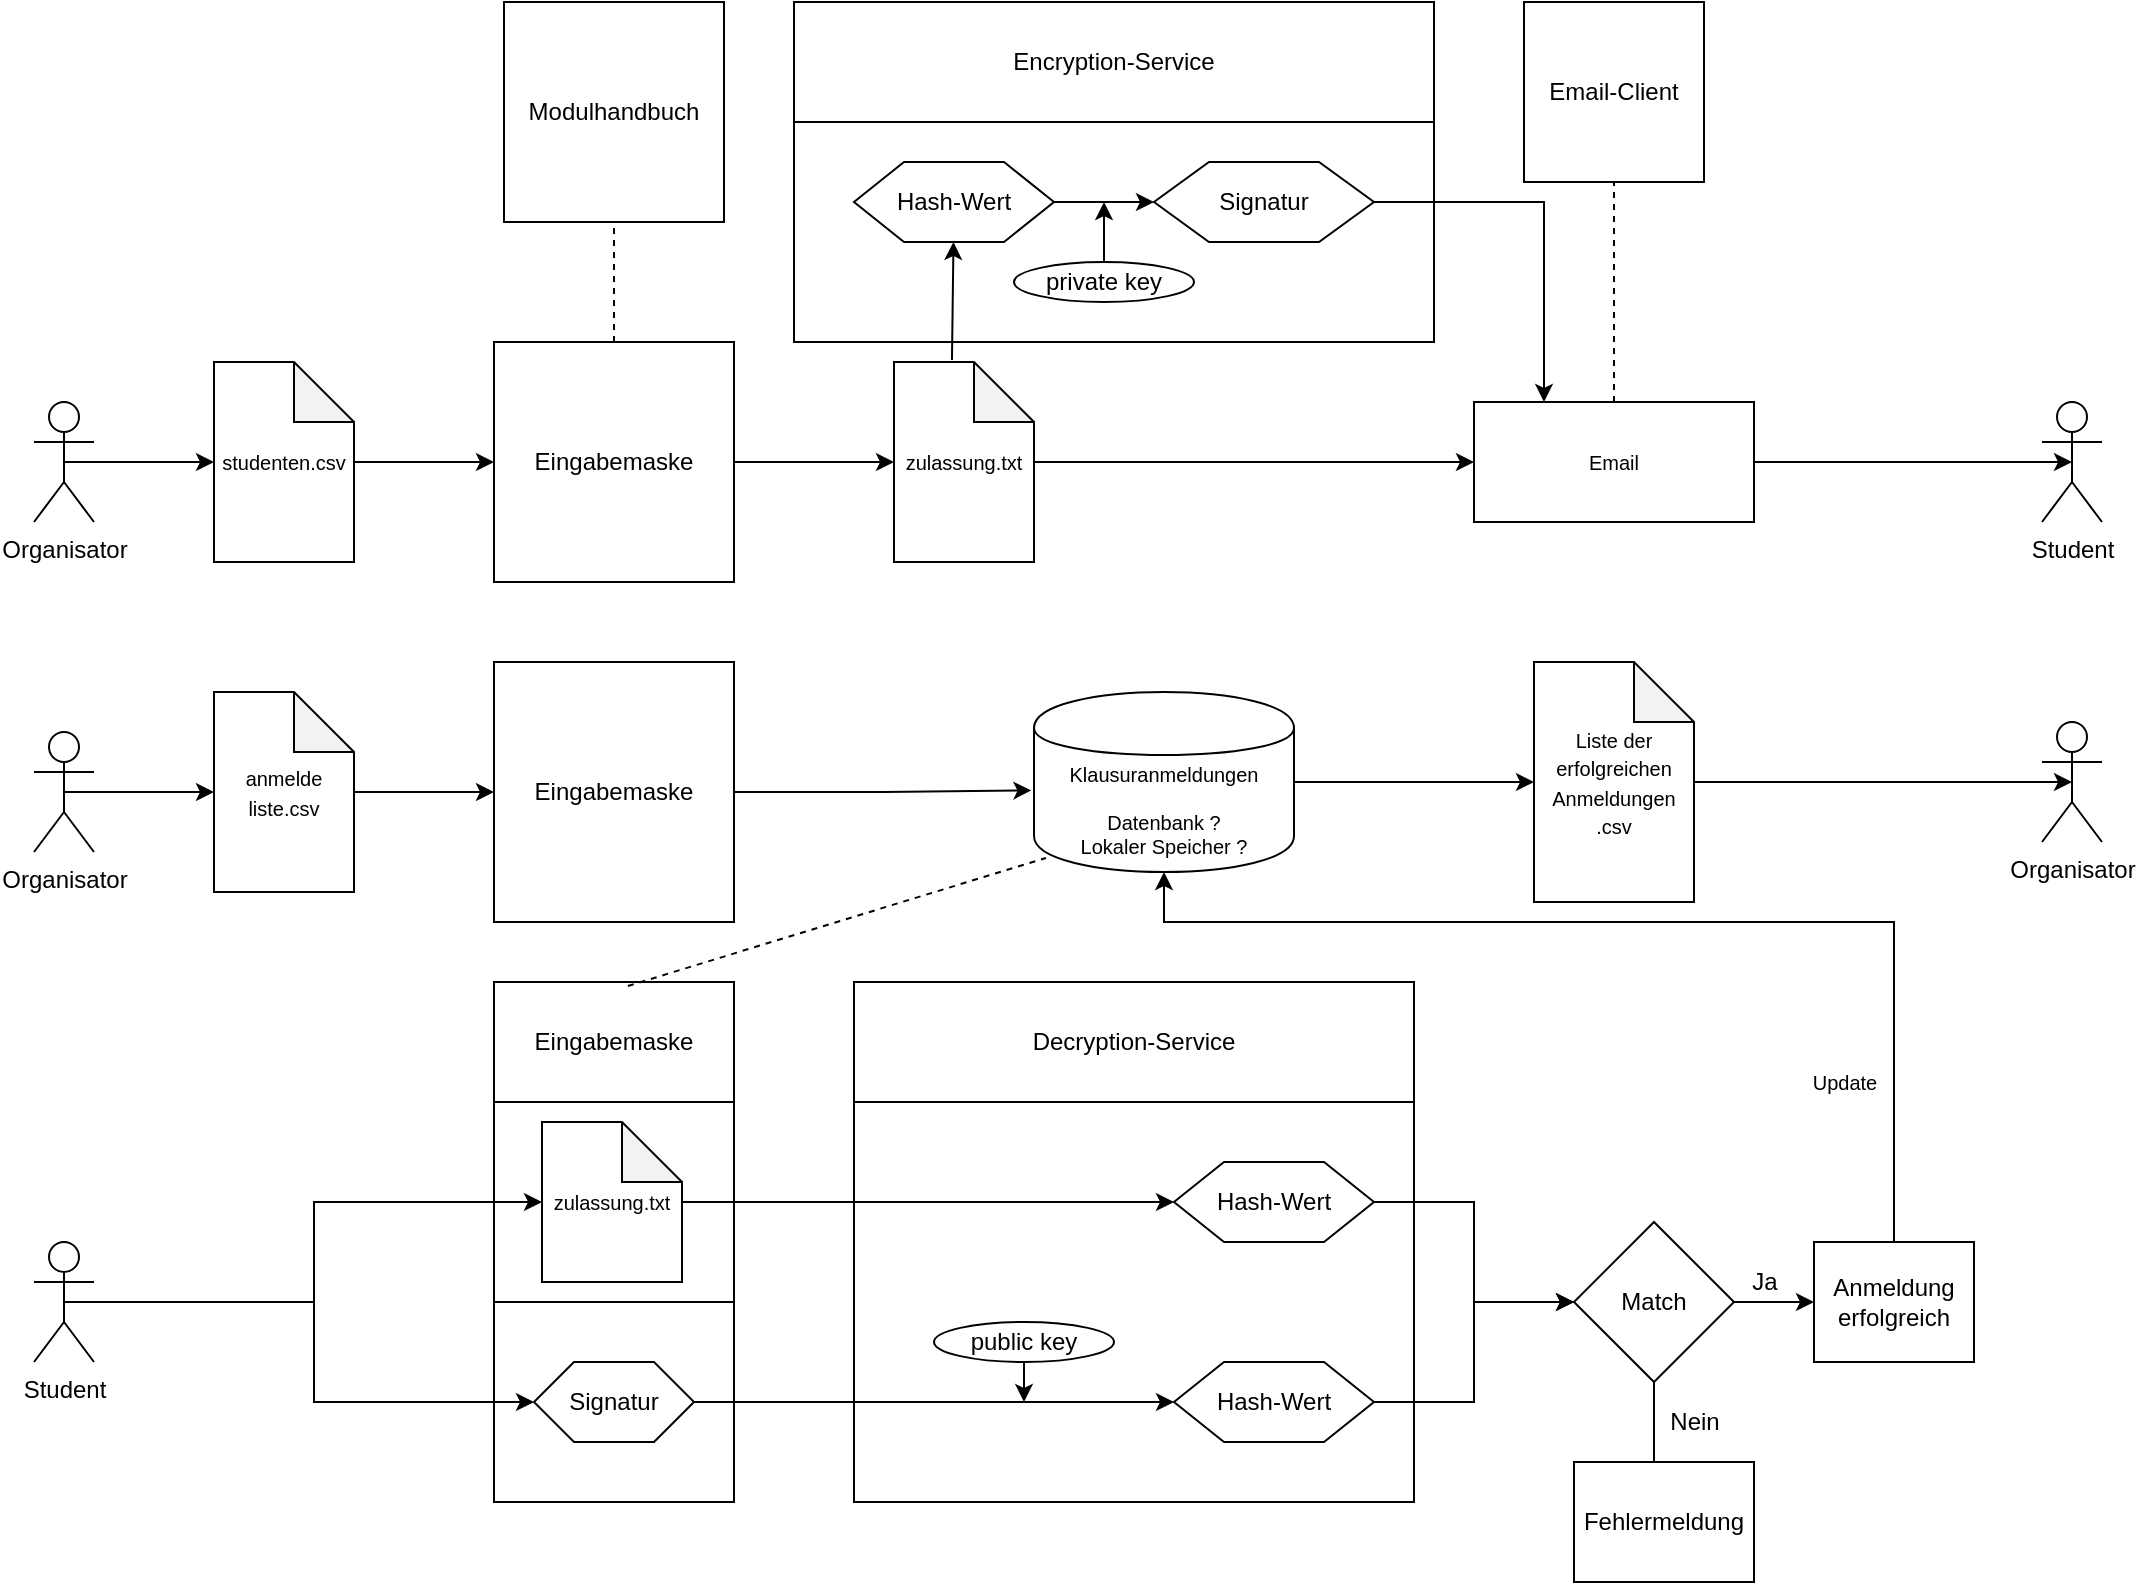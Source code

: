 <mxfile version="12.8.2" type="device"><diagram id="C5RBs43oDa-KdzZeNtuy" name="Page-1"><mxGraphModel dx="2591" dy="744" grid="1" gridSize="10" guides="1" tooltips="1" connect="1" arrows="1" fold="1" page="1" pageScale="1" pageWidth="1169" pageHeight="827" math="0" shadow="0"><root><mxCell id="WIyWlLk6GJQsqaUBKTNV-0"/><mxCell id="WIyWlLk6GJQsqaUBKTNV-1" parent="WIyWlLk6GJQsqaUBKTNV-0"/><mxCell id="LigDHLfCgNmeOQWQO5T8-77" value="" style="whiteSpace=wrap;html=1;" parent="WIyWlLk6GJQsqaUBKTNV-1" vertex="1"><mxGeometry x="250" y="570" width="120" height="100" as="geometry"/></mxCell><mxCell id="LigDHLfCgNmeOQWQO5T8-78" value="" style="whiteSpace=wrap;html=1;" parent="WIyWlLk6GJQsqaUBKTNV-1" vertex="1"><mxGeometry x="250" y="670" width="120" height="100" as="geometry"/></mxCell><mxCell id="LigDHLfCgNmeOQWQO5T8-116" value="" style="whiteSpace=wrap;html=1;" parent="WIyWlLk6GJQsqaUBKTNV-1" vertex="1"><mxGeometry x="430" y="570" width="280" height="200" as="geometry"/></mxCell><mxCell id="LigDHLfCgNmeOQWQO5T8-32" value="" style="whiteSpace=wrap;html=1;" parent="WIyWlLk6GJQsqaUBKTNV-1" vertex="1"><mxGeometry x="400" y="20" width="320" height="170" as="geometry"/></mxCell><mxCell id="LigDHLfCgNmeOQWQO5T8-21" value="" style="edgeStyle=orthogonalEdgeStyle;rounded=0;orthogonalLoop=1;jettySize=auto;html=1;entryX=0;entryY=0.5;entryDx=0;entryDy=0;" parent="WIyWlLk6GJQsqaUBKTNV-1" source="LigDHLfCgNmeOQWQO5T8-0" target="LigDHLfCgNmeOQWQO5T8-20" edge="1"><mxGeometry relative="1" as="geometry"><mxPoint x="260" y="250" as="targetPoint"/></mxGeometry></mxCell><mxCell id="LigDHLfCgNmeOQWQO5T8-0" value="&lt;font style=&quot;font-size: 10px&quot;&gt;studenten.csv&lt;/font&gt;" style="shape=note;whiteSpace=wrap;html=1;backgroundOutline=1;darkOpacity=0.05;" parent="WIyWlLk6GJQsqaUBKTNV-1" vertex="1"><mxGeometry x="110" y="200" width="70" height="100" as="geometry"/></mxCell><mxCell id="LigDHLfCgNmeOQWQO5T8-11" value="" style="edgeStyle=orthogonalEdgeStyle;rounded=0;orthogonalLoop=1;jettySize=auto;html=1;entryX=0;entryY=0.5;entryDx=0;entryDy=0;entryPerimeter=0;exitX=0.5;exitY=0.5;exitDx=0;exitDy=0;exitPerimeter=0;" parent="WIyWlLk6GJQsqaUBKTNV-1" source="LigDHLfCgNmeOQWQO5T8-1" target="LigDHLfCgNmeOQWQO5T8-0" edge="1"><mxGeometry relative="1" as="geometry"><mxPoint x="140" y="250" as="targetPoint"/></mxGeometry></mxCell><mxCell id="LigDHLfCgNmeOQWQO5T8-1" value="&lt;div&gt;Organisator&lt;/div&gt;" style="shape=umlActor;verticalLabelPosition=bottom;labelBackgroundColor=#ffffff;verticalAlign=top;html=1;outlineConnect=0;" parent="WIyWlLk6GJQsqaUBKTNV-1" vertex="1"><mxGeometry x="20" y="220" width="30" height="60" as="geometry"/></mxCell><mxCell id="LigDHLfCgNmeOQWQO5T8-23" value="" style="edgeStyle=orthogonalEdgeStyle;rounded=0;orthogonalLoop=1;jettySize=auto;html=1;" parent="WIyWlLk6GJQsqaUBKTNV-1" source="LigDHLfCgNmeOQWQO5T8-20" target="LigDHLfCgNmeOQWQO5T8-22" edge="1"><mxGeometry relative="1" as="geometry"/></mxCell><mxCell id="LigDHLfCgNmeOQWQO5T8-20" value="&lt;div&gt;Eingabemaske&lt;/div&gt;" style="whiteSpace=wrap;html=1;aspect=fixed;" parent="WIyWlLk6GJQsqaUBKTNV-1" vertex="1"><mxGeometry x="250" y="190" width="120" height="120" as="geometry"/></mxCell><mxCell id="LigDHLfCgNmeOQWQO5T8-39" value="" style="edgeStyle=orthogonalEdgeStyle;rounded=0;orthogonalLoop=1;jettySize=auto;html=1;entryX=0;entryY=0.5;entryDx=0;entryDy=0;" parent="WIyWlLk6GJQsqaUBKTNV-1" source="LigDHLfCgNmeOQWQO5T8-22" target="LigDHLfCgNmeOQWQO5T8-27" edge="1"><mxGeometry relative="1" as="geometry"><mxPoint x="590" y="250" as="targetPoint"/></mxGeometry></mxCell><mxCell id="LigDHLfCgNmeOQWQO5T8-22" value="&lt;font style=&quot;font-size: 10px&quot;&gt;zulassung.txt&lt;/font&gt;" style="shape=note;whiteSpace=wrap;html=1;backgroundOutline=1;darkOpacity=0.05;" parent="WIyWlLk6GJQsqaUBKTNV-1" vertex="1"><mxGeometry x="450" y="200" width="70" height="100" as="geometry"/></mxCell><mxCell id="LigDHLfCgNmeOQWQO5T8-24" value="" style="endArrow=none;dashed=1;html=1;exitX=0.5;exitY=0;exitDx=0;exitDy=0;" parent="WIyWlLk6GJQsqaUBKTNV-1" source="LigDHLfCgNmeOQWQO5T8-20" target="LigDHLfCgNmeOQWQO5T8-25" edge="1"><mxGeometry width="50" height="50" relative="1" as="geometry"><mxPoint x="300" y="170" as="sourcePoint"/><mxPoint x="290" y="110" as="targetPoint"/></mxGeometry></mxCell><mxCell id="LigDHLfCgNmeOQWQO5T8-25" value="Modulhandbuch" style="whiteSpace=wrap;html=1;aspect=fixed;" parent="WIyWlLk6GJQsqaUBKTNV-1" vertex="1"><mxGeometry x="255" y="20" width="110" height="110" as="geometry"/></mxCell><mxCell id="LigDHLfCgNmeOQWQO5T8-26" value="&lt;font style=&quot;font-size: 12px&quot;&gt;Email-Client&lt;/font&gt;" style="whiteSpace=wrap;html=1;aspect=fixed;" parent="WIyWlLk6GJQsqaUBKTNV-1" vertex="1"><mxGeometry x="765" y="20" width="90" height="90" as="geometry"/></mxCell><mxCell id="LigDHLfCgNmeOQWQO5T8-42" value="" style="edgeStyle=orthogonalEdgeStyle;rounded=0;orthogonalLoop=1;jettySize=auto;html=1;entryX=0.5;entryY=0.5;entryDx=0;entryDy=0;entryPerimeter=0;" parent="WIyWlLk6GJQsqaUBKTNV-1" source="LigDHLfCgNmeOQWQO5T8-27" target="LigDHLfCgNmeOQWQO5T8-40" edge="1"><mxGeometry relative="1" as="geometry"><mxPoint x="960" y="250" as="targetPoint"/></mxGeometry></mxCell><mxCell id="LigDHLfCgNmeOQWQO5T8-27" value="&lt;font style=&quot;font-size: 10px&quot;&gt;Email&lt;/font&gt;" style="whiteSpace=wrap;html=1;" parent="WIyWlLk6GJQsqaUBKTNV-1" vertex="1"><mxGeometry x="740" y="220" width="140" height="60" as="geometry"/></mxCell><mxCell id="LigDHLfCgNmeOQWQO5T8-29" value="Encryption-Service" style="whiteSpace=wrap;html=1;" parent="WIyWlLk6GJQsqaUBKTNV-1" vertex="1"><mxGeometry x="400" y="20" width="320" height="60" as="geometry"/></mxCell><mxCell id="LigDHLfCgNmeOQWQO5T8-30" value="&lt;div&gt;Hash-Wert&lt;/div&gt;" style="shape=hexagon;perimeter=hexagonPerimeter2;whiteSpace=wrap;html=1;" parent="WIyWlLk6GJQsqaUBKTNV-1" vertex="1"><mxGeometry x="430" y="100" width="100" height="40" as="geometry"/></mxCell><mxCell id="LigDHLfCgNmeOQWQO5T8-36" value="" style="edgeStyle=orthogonalEdgeStyle;rounded=0;orthogonalLoop=1;jettySize=auto;html=1;entryX=0.25;entryY=0;entryDx=0;entryDy=0;" parent="WIyWlLk6GJQsqaUBKTNV-1" source="LigDHLfCgNmeOQWQO5T8-31" target="LigDHLfCgNmeOQWQO5T8-27" edge="1"><mxGeometry relative="1" as="geometry"><mxPoint x="790" y="270" as="targetPoint"/></mxGeometry></mxCell><mxCell id="LigDHLfCgNmeOQWQO5T8-31" value="Signatur" style="shape=hexagon;perimeter=hexagonPerimeter2;whiteSpace=wrap;html=1;" parent="WIyWlLk6GJQsqaUBKTNV-1" vertex="1"><mxGeometry x="580" y="100" width="110" height="40" as="geometry"/></mxCell><mxCell id="LigDHLfCgNmeOQWQO5T8-33" value="" style="endArrow=classic;html=1;exitX=0.414;exitY=-0.01;exitDx=0;exitDy=0;exitPerimeter=0;" parent="WIyWlLk6GJQsqaUBKTNV-1" source="LigDHLfCgNmeOQWQO5T8-22" target="LigDHLfCgNmeOQWQO5T8-30" edge="1"><mxGeometry width="50" height="50" relative="1" as="geometry"><mxPoint x="550" y="270" as="sourcePoint"/><mxPoint x="600" y="220" as="targetPoint"/></mxGeometry></mxCell><mxCell id="LigDHLfCgNmeOQWQO5T8-34" value="" style="endArrow=classic;html=1;exitX=1;exitY=0.5;exitDx=0;exitDy=0;entryX=0;entryY=0.5;entryDx=0;entryDy=0;" parent="WIyWlLk6GJQsqaUBKTNV-1" source="LigDHLfCgNmeOQWQO5T8-30" target="LigDHLfCgNmeOQWQO5T8-31" edge="1"><mxGeometry width="50" height="50" relative="1" as="geometry"><mxPoint x="550" y="270" as="sourcePoint"/><mxPoint x="600" y="220" as="targetPoint"/></mxGeometry></mxCell><mxCell id="LigDHLfCgNmeOQWQO5T8-37" value="" style="endArrow=none;dashed=1;html=1;exitX=0.5;exitY=0;exitDx=0;exitDy=0;entryX=0.5;entryY=1;entryDx=0;entryDy=0;" parent="WIyWlLk6GJQsqaUBKTNV-1" source="LigDHLfCgNmeOQWQO5T8-27" target="LigDHLfCgNmeOQWQO5T8-26" edge="1"><mxGeometry width="50" height="50" relative="1" as="geometry"><mxPoint x="800" y="250" as="sourcePoint"/><mxPoint x="850" y="200" as="targetPoint"/></mxGeometry></mxCell><mxCell id="LigDHLfCgNmeOQWQO5T8-40" value="&lt;font style=&quot;font-size: 12px&quot;&gt;Student&lt;/font&gt;" style="shape=umlActor;verticalLabelPosition=bottom;labelBackgroundColor=#ffffff;verticalAlign=top;html=1;outlineConnect=0;" parent="WIyWlLk6GJQsqaUBKTNV-1" vertex="1"><mxGeometry x="1024" y="220" width="30" height="60" as="geometry"/></mxCell><mxCell id="LigDHLfCgNmeOQWQO5T8-46" value="" style="edgeStyle=orthogonalEdgeStyle;rounded=0;orthogonalLoop=1;jettySize=auto;html=1;" parent="WIyWlLk6GJQsqaUBKTNV-1" source="LigDHLfCgNmeOQWQO5T8-45" edge="1"><mxGeometry relative="1" as="geometry"><mxPoint x="555" y="120" as="targetPoint"/></mxGeometry></mxCell><mxCell id="LigDHLfCgNmeOQWQO5T8-45" value="private key" style="ellipse;whiteSpace=wrap;html=1;" parent="WIyWlLk6GJQsqaUBKTNV-1" vertex="1"><mxGeometry x="510" y="150" width="90" height="20" as="geometry"/></mxCell><mxCell id="LigDHLfCgNmeOQWQO5T8-49" value="&lt;font style=&quot;font-size: 10px&quot;&gt;zulassung.txt&lt;/font&gt;" style="shape=note;whiteSpace=wrap;html=1;backgroundOutline=1;darkOpacity=0.05;" parent="WIyWlLk6GJQsqaUBKTNV-1" vertex="1"><mxGeometry x="274" y="580" width="70" height="80" as="geometry"/></mxCell><mxCell id="LigDHLfCgNmeOQWQO5T8-50" value="" style="edgeStyle=orthogonalEdgeStyle;rounded=0;orthogonalLoop=1;jettySize=auto;html=1;entryX=0;entryY=0.5;entryDx=0;entryDy=0;" parent="WIyWlLk6GJQsqaUBKTNV-1" source="LigDHLfCgNmeOQWQO5T8-51" target="LigDHLfCgNmeOQWQO5T8-74" edge="1"><mxGeometry relative="1" as="geometry"><mxPoint x="130" y="700" as="targetPoint"/><Array as="points"><mxPoint x="160" y="670"/><mxPoint x="160" y="720"/></Array></mxGeometry></mxCell><mxCell id="LigDHLfCgNmeOQWQO5T8-76" value="" style="edgeStyle=orthogonalEdgeStyle;rounded=0;orthogonalLoop=1;jettySize=auto;html=1;entryX=0;entryY=0.5;entryDx=0;entryDy=0;entryPerimeter=0;exitX=0.5;exitY=0.5;exitDx=0;exitDy=0;exitPerimeter=0;" parent="WIyWlLk6GJQsqaUBKTNV-1" source="LigDHLfCgNmeOQWQO5T8-51" target="LigDHLfCgNmeOQWQO5T8-49" edge="1"><mxGeometry relative="1" as="geometry"><mxPoint x="35" y="590" as="targetPoint"/><Array as="points"><mxPoint x="160" y="670"/><mxPoint x="160" y="620"/></Array></mxGeometry></mxCell><mxCell id="LigDHLfCgNmeOQWQO5T8-51" value="Student" style="shape=umlActor;verticalLabelPosition=bottom;labelBackgroundColor=#ffffff;verticalAlign=top;html=1;outlineConnect=0;" parent="WIyWlLk6GJQsqaUBKTNV-1" vertex="1"><mxGeometry x="20" y="640" width="30" height="60" as="geometry"/></mxCell><mxCell id="LigDHLfCgNmeOQWQO5T8-74" value="Signatur" style="shape=hexagon;perimeter=hexagonPerimeter2;whiteSpace=wrap;html=1;" parent="WIyWlLk6GJQsqaUBKTNV-1" vertex="1"><mxGeometry x="270" y="700" width="80" height="40" as="geometry"/></mxCell><mxCell id="LigDHLfCgNmeOQWQO5T8-99" value="" style="edgeStyle=orthogonalEdgeStyle;rounded=0;orthogonalLoop=1;jettySize=auto;html=1;entryX=0;entryY=0.5;entryDx=0;entryDy=0;exitX=1;exitY=0.5;exitDx=0;exitDy=0;exitPerimeter=0;" parent="WIyWlLk6GJQsqaUBKTNV-1" source="LigDHLfCgNmeOQWQO5T8-49" target="LigDHLfCgNmeOQWQO5T8-93" edge="1"><mxGeometry relative="1" as="geometry"><mxPoint x="450" y="620" as="targetPoint"/></mxGeometry></mxCell><mxCell id="LigDHLfCgNmeOQWQO5T8-97" value="" style="edgeStyle=orthogonalEdgeStyle;rounded=0;orthogonalLoop=1;jettySize=auto;html=1;entryX=0;entryY=0.5;entryDx=0;entryDy=0;exitX=1;exitY=0.5;exitDx=0;exitDy=0;" parent="WIyWlLk6GJQsqaUBKTNV-1" source="LigDHLfCgNmeOQWQO5T8-74" target="LigDHLfCgNmeOQWQO5T8-86" edge="1"><mxGeometry relative="1" as="geometry"><mxPoint x="450" y="720" as="targetPoint"/></mxGeometry></mxCell><mxCell id="LigDHLfCgNmeOQWQO5T8-82" value="Eingabemaske" style="whiteSpace=wrap;html=1;" parent="WIyWlLk6GJQsqaUBKTNV-1" vertex="1"><mxGeometry x="250" y="510" width="120" height="60" as="geometry"/></mxCell><mxCell id="LigDHLfCgNmeOQWQO5T8-83" value="Decryption-Service" style="whiteSpace=wrap;html=1;" parent="WIyWlLk6GJQsqaUBKTNV-1" vertex="1"><mxGeometry x="430" y="510" width="280" height="60" as="geometry"/></mxCell><mxCell id="LigDHLfCgNmeOQWQO5T8-104" value="" style="edgeStyle=orthogonalEdgeStyle;rounded=0;orthogonalLoop=1;jettySize=auto;html=1;entryX=0;entryY=0.5;entryDx=0;entryDy=0;" parent="WIyWlLk6GJQsqaUBKTNV-1" source="LigDHLfCgNmeOQWQO5T8-86" target="LigDHLfCgNmeOQWQO5T8-107" edge="1"><mxGeometry relative="1" as="geometry"><mxPoint x="770" y="720" as="targetPoint"/></mxGeometry></mxCell><mxCell id="LigDHLfCgNmeOQWQO5T8-86" value="&lt;div&gt;Hash-Wert&lt;/div&gt;" style="shape=hexagon;perimeter=hexagonPerimeter2;whiteSpace=wrap;html=1;" parent="WIyWlLk6GJQsqaUBKTNV-1" vertex="1"><mxGeometry x="590" y="700" width="100" height="40" as="geometry"/></mxCell><mxCell id="LigDHLfCgNmeOQWQO5T8-106" value="" style="edgeStyle=orthogonalEdgeStyle;rounded=0;orthogonalLoop=1;jettySize=auto;html=1;entryX=0;entryY=0.5;entryDx=0;entryDy=0;" parent="WIyWlLk6GJQsqaUBKTNV-1" source="LigDHLfCgNmeOQWQO5T8-93" target="LigDHLfCgNmeOQWQO5T8-107" edge="1"><mxGeometry relative="1" as="geometry"><mxPoint x="770" y="620" as="targetPoint"/></mxGeometry></mxCell><mxCell id="LigDHLfCgNmeOQWQO5T8-93" value="&lt;div&gt;Hash-Wert&lt;/div&gt;" style="shape=hexagon;perimeter=hexagonPerimeter2;whiteSpace=wrap;html=1;" parent="WIyWlLk6GJQsqaUBKTNV-1" vertex="1"><mxGeometry x="590" y="600" width="100" height="40" as="geometry"/></mxCell><mxCell id="LigDHLfCgNmeOQWQO5T8-102" value="" style="edgeStyle=orthogonalEdgeStyle;rounded=0;orthogonalLoop=1;jettySize=auto;html=1;" parent="WIyWlLk6GJQsqaUBKTNV-1" source="LigDHLfCgNmeOQWQO5T8-94" edge="1"><mxGeometry relative="1" as="geometry"><mxPoint x="515" y="720" as="targetPoint"/></mxGeometry></mxCell><mxCell id="LigDHLfCgNmeOQWQO5T8-94" value="public key" style="ellipse;whiteSpace=wrap;html=1;" parent="WIyWlLk6GJQsqaUBKTNV-1" vertex="1"><mxGeometry x="470" y="680" width="90" height="20" as="geometry"/></mxCell><mxCell id="LigDHLfCgNmeOQWQO5T8-109" value="" style="edgeStyle=orthogonalEdgeStyle;rounded=0;orthogonalLoop=1;jettySize=auto;html=1;entryX=0;entryY=0.5;entryDx=0;entryDy=0;" parent="WIyWlLk6GJQsqaUBKTNV-1" source="LigDHLfCgNmeOQWQO5T8-107" target="LigDHLfCgNmeOQWQO5T8-117" edge="1"><mxGeometry relative="1" as="geometry"><mxPoint x="830" y="560" as="targetPoint"/></mxGeometry></mxCell><mxCell id="LigDHLfCgNmeOQWQO5T8-111" value="" style="edgeStyle=orthogonalEdgeStyle;rounded=0;orthogonalLoop=1;jettySize=auto;html=1;" parent="WIyWlLk6GJQsqaUBKTNV-1" source="LigDHLfCgNmeOQWQO5T8-107" edge="1"><mxGeometry relative="1" as="geometry"><mxPoint x="830" y="790" as="targetPoint"/></mxGeometry></mxCell><mxCell id="LigDHLfCgNmeOQWQO5T8-107" value="Match" style="rhombus;whiteSpace=wrap;html=1;" parent="WIyWlLk6GJQsqaUBKTNV-1" vertex="1"><mxGeometry x="790" y="630" width="80" height="80" as="geometry"/></mxCell><mxCell id="LigDHLfCgNmeOQWQO5T8-113" value="Ja" style="text;html=1;align=center;verticalAlign=middle;resizable=0;points=[];autosize=1;" parent="WIyWlLk6GJQsqaUBKTNV-1" vertex="1"><mxGeometry x="870" y="650" width="30" height="20" as="geometry"/></mxCell><mxCell id="LigDHLfCgNmeOQWQO5T8-114" value="Nein" style="text;html=1;align=center;verticalAlign=middle;resizable=0;points=[];autosize=1;" parent="WIyWlLk6GJQsqaUBKTNV-1" vertex="1"><mxGeometry x="830" y="720" width="40" height="20" as="geometry"/></mxCell><mxCell id="LigDHLfCgNmeOQWQO5T8-115" value="Fehlermeldung" style="whiteSpace=wrap;html=1;" parent="WIyWlLk6GJQsqaUBKTNV-1" vertex="1"><mxGeometry x="790" y="750" width="90" height="60" as="geometry"/></mxCell><mxCell id="LigDHLfCgNmeOQWQO5T8-136" value="" style="edgeStyle=orthogonalEdgeStyle;rounded=0;orthogonalLoop=1;jettySize=auto;html=1;entryX=0.5;entryY=1;entryDx=0;entryDy=0;exitX=0.5;exitY=0;exitDx=0;exitDy=0;" parent="WIyWlLk6GJQsqaUBKTNV-1" source="LigDHLfCgNmeOQWQO5T8-117" target="LigDHLfCgNmeOQWQO5T8-129" edge="1"><mxGeometry relative="1" as="geometry"><mxPoint x="970" y="585" as="targetPoint"/><Array as="points"><mxPoint x="950" y="480"/><mxPoint x="585" y="480"/></Array></mxGeometry></mxCell><mxCell id="LigDHLfCgNmeOQWQO5T8-117" value="Anmeldung erfolgreich" style="whiteSpace=wrap;html=1;" parent="WIyWlLk6GJQsqaUBKTNV-1" vertex="1"><mxGeometry x="910" y="640" width="80" height="60" as="geometry"/></mxCell><mxCell id="LigDHLfCgNmeOQWQO5T8-125" value="" style="edgeStyle=orthogonalEdgeStyle;rounded=0;orthogonalLoop=1;jettySize=auto;html=1;exitX=0.5;exitY=0.5;exitDx=0;exitDy=0;exitPerimeter=0;" parent="WIyWlLk6GJQsqaUBKTNV-1" source="LigDHLfCgNmeOQWQO5T8-123" target="LigDHLfCgNmeOQWQO5T8-124" edge="1"><mxGeometry relative="1" as="geometry"/></mxCell><mxCell id="LigDHLfCgNmeOQWQO5T8-123" value="Organisator" style="shape=umlActor;verticalLabelPosition=bottom;labelBackgroundColor=#ffffff;verticalAlign=top;html=1;outlineConnect=0;" parent="WIyWlLk6GJQsqaUBKTNV-1" vertex="1"><mxGeometry x="20" y="385" width="30" height="60" as="geometry"/></mxCell><mxCell id="LigDHLfCgNmeOQWQO5T8-127" value="" style="edgeStyle=orthogonalEdgeStyle;rounded=0;orthogonalLoop=1;jettySize=auto;html=1;" parent="WIyWlLk6GJQsqaUBKTNV-1" source="LigDHLfCgNmeOQWQO5T8-124" target="LigDHLfCgNmeOQWQO5T8-126" edge="1"><mxGeometry relative="1" as="geometry"/></mxCell><mxCell id="LigDHLfCgNmeOQWQO5T8-124" value="&lt;div&gt;&lt;font style=&quot;font-size: 10px&quot;&gt;anmelde&lt;/font&gt;&lt;/div&gt;&lt;div&gt;&lt;font style=&quot;font-size: 10px&quot;&gt;liste.csv&lt;/font&gt;&lt;/div&gt;" style="shape=note;whiteSpace=wrap;html=1;backgroundOutline=1;darkOpacity=0.05;" parent="WIyWlLk6GJQsqaUBKTNV-1" vertex="1"><mxGeometry x="110" y="365" width="70" height="100" as="geometry"/></mxCell><mxCell id="LigDHLfCgNmeOQWQO5T8-131" value="" style="edgeStyle=orthogonalEdgeStyle;rounded=0;orthogonalLoop=1;jettySize=auto;html=1;entryX=-0.01;entryY=0.547;entryDx=0;entryDy=0;entryPerimeter=0;" parent="WIyWlLk6GJQsqaUBKTNV-1" source="LigDHLfCgNmeOQWQO5T8-126" target="LigDHLfCgNmeOQWQO5T8-129" edge="1"><mxGeometry relative="1" as="geometry"><mxPoint x="450" y="415" as="targetPoint"/></mxGeometry></mxCell><mxCell id="LigDHLfCgNmeOQWQO5T8-126" value="Eingabemaske" style="whiteSpace=wrap;html=1;" parent="WIyWlLk6GJQsqaUBKTNV-1" vertex="1"><mxGeometry x="250" y="350" width="120" height="130" as="geometry"/></mxCell><mxCell id="LigDHLfCgNmeOQWQO5T8-140" value="" style="edgeStyle=orthogonalEdgeStyle;rounded=0;orthogonalLoop=1;jettySize=auto;html=1;entryX=0;entryY=0.5;entryDx=0;entryDy=0;entryPerimeter=0;" parent="WIyWlLk6GJQsqaUBKTNV-1" source="LigDHLfCgNmeOQWQO5T8-129" target="LigDHLfCgNmeOQWQO5T8-142" edge="1"><mxGeometry relative="1" as="geometry"><mxPoint x="850" y="410" as="targetPoint"/></mxGeometry></mxCell><mxCell id="LigDHLfCgNmeOQWQO5T8-129" value="&lt;div style=&quot;font-size: 10px&quot;&gt;&lt;font style=&quot;font-size: 10px&quot;&gt;Klausuranmeldungen&lt;/font&gt;&lt;/div&gt;&lt;div style=&quot;font-size: 10px&quot;&gt;&lt;font style=&quot;font-size: 10px&quot;&gt;&lt;br&gt;&lt;/font&gt;&lt;/div&gt;&lt;div style=&quot;font-size: 10px&quot;&gt;&lt;font style=&quot;font-size: 10px&quot;&gt;Datenbank ?&lt;/font&gt;&lt;/div&gt;&lt;div style=&quot;font-size: 10px&quot;&gt;&lt;font style=&quot;font-size: 10px&quot;&gt;Lokaler Speicher ?&lt;br&gt;&lt;/font&gt;&lt;/div&gt;" style="shape=cylinder;whiteSpace=wrap;html=1;boundedLbl=1;backgroundOutline=1;" parent="WIyWlLk6GJQsqaUBKTNV-1" vertex="1"><mxGeometry x="520" y="365" width="130" height="90" as="geometry"/></mxCell><mxCell id="LigDHLfCgNmeOQWQO5T8-137" value="" style="endArrow=none;dashed=1;html=1;exitX=0.558;exitY=0.033;exitDx=0;exitDy=0;exitPerimeter=0;entryX=0.046;entryY=0.922;entryDx=0;entryDy=0;entryPerimeter=0;" parent="WIyWlLk6GJQsqaUBKTNV-1" source="LigDHLfCgNmeOQWQO5T8-82" target="LigDHLfCgNmeOQWQO5T8-129" edge="1"><mxGeometry width="50" height="50" relative="1" as="geometry"><mxPoint x="540" y="605" as="sourcePoint"/><mxPoint x="590" y="555" as="targetPoint"/></mxGeometry></mxCell><mxCell id="LigDHLfCgNmeOQWQO5T8-138" value="Organisator" style="shape=umlActor;verticalLabelPosition=bottom;labelBackgroundColor=#ffffff;verticalAlign=top;html=1;outlineConnect=0;" parent="WIyWlLk6GJQsqaUBKTNV-1" vertex="1"><mxGeometry x="1024" y="380" width="30" height="60" as="geometry"/></mxCell><mxCell id="LigDHLfCgNmeOQWQO5T8-145" value="" style="edgeStyle=orthogonalEdgeStyle;rounded=0;orthogonalLoop=1;jettySize=auto;html=1;entryX=0.5;entryY=0.5;entryDx=0;entryDy=0;entryPerimeter=0;" parent="WIyWlLk6GJQsqaUBKTNV-1" source="LigDHLfCgNmeOQWQO5T8-142" target="LigDHLfCgNmeOQWQO5T8-138" edge="1"><mxGeometry relative="1" as="geometry"><mxPoint x="1020" y="410" as="targetPoint"/></mxGeometry></mxCell><mxCell id="LigDHLfCgNmeOQWQO5T8-142" value="&lt;div&gt;&lt;font style=&quot;font-size: 10px&quot;&gt;Liste der erfolgreichen Anmeldungen&lt;/font&gt;&lt;/div&gt;&lt;div&gt;&lt;font style=&quot;font-size: 10px&quot;&gt;.csv&lt;br&gt;&lt;/font&gt;&lt;/div&gt;" style="shape=note;whiteSpace=wrap;html=1;backgroundOutline=1;darkOpacity=0.05;" parent="WIyWlLk6GJQsqaUBKTNV-1" vertex="1"><mxGeometry x="770" y="350" width="80" height="120" as="geometry"/></mxCell><mxCell id="LigDHLfCgNmeOQWQO5T8-146" value="&lt;div style=&quot;font-size: 10px&quot;&gt;&lt;font style=&quot;font-size: 10px&quot;&gt;Update&lt;/font&gt;&lt;/div&gt;" style="text;html=1;align=center;verticalAlign=middle;resizable=0;points=[];autosize=1;" parent="WIyWlLk6GJQsqaUBKTNV-1" vertex="1"><mxGeometry x="900" y="550" width="50" height="20" as="geometry"/></mxCell></root></mxGraphModel></diagram></mxfile>